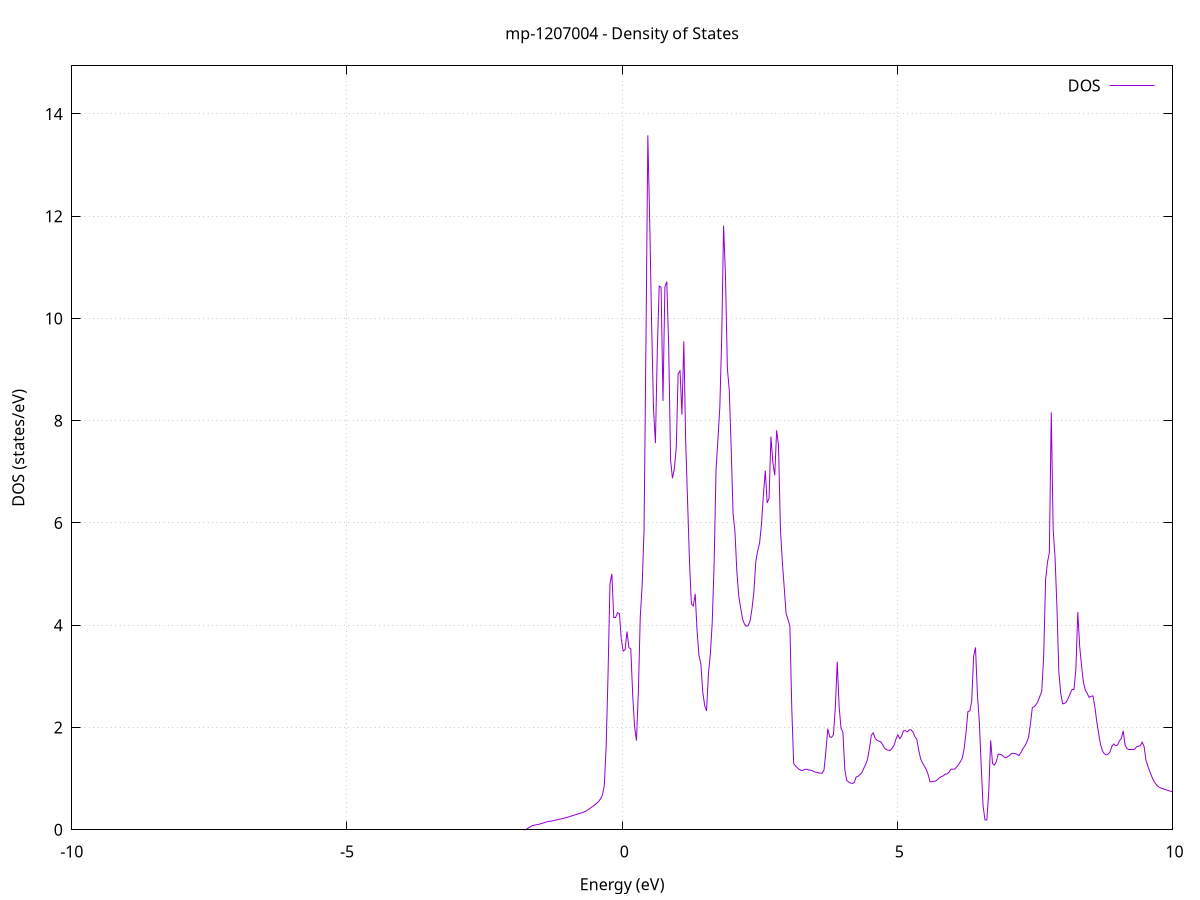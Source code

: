 set title 'mp-1207004 - Density of States'
set xlabel 'Energy (eV)'
set ylabel 'DOS (states/eV)'
set grid
set xrange [-10:10]
set yrange [0:14.940]
set xzeroaxis lt -1
set terminal png size 800,600
set output 'mp-1207004_dos_gnuplot.png'
plot '-' using 1:2 with lines title 'DOS'
-28.785400 0.000000
-28.751000 0.000000
-28.716600 0.000000
-28.682200 0.000000
-28.647800 0.000000
-28.613400 0.000000
-28.578900 0.000000
-28.544500 0.000000
-28.510100 0.000000
-28.475700 0.000000
-28.441300 0.000000
-28.406900 0.000000
-28.372500 0.000000
-28.338000 0.000000
-28.303600 0.000000
-28.269200 0.000000
-28.234800 0.000000
-28.200400 0.000000
-28.166000 0.000000
-28.131600 0.000000
-28.097100 0.000000
-28.062700 0.000000
-28.028300 0.000000
-27.993900 0.000000
-27.959500 0.000000
-27.925100 0.000000
-27.890700 0.000000
-27.856200 0.000000
-27.821800 0.000000
-27.787400 0.000000
-27.753000 0.000000
-27.718600 0.000000
-27.684200 0.000000
-27.649800 0.000000
-27.615300 0.000000
-27.580900 0.000000
-27.546500 0.000000
-27.512100 0.000000
-27.477700 0.000000
-27.443300 0.000000
-27.408900 0.000000
-27.374400 0.000000
-27.340000 0.000000
-27.305600 0.000000
-27.271200 0.000000
-27.236800 0.000000
-27.202400 0.000000
-27.168000 0.000000
-27.133500 0.000000
-27.099100 0.000000
-27.064700 0.000000
-27.030300 0.000000
-26.995900 0.000000
-26.961500 0.000000
-26.927100 0.000000
-26.892600 0.000000
-26.858200 0.000000
-26.823800 0.000000
-26.789400 0.000000
-26.755000 0.000000
-26.720600 0.000000
-26.686200 0.000000
-26.651700 0.000000
-26.617300 0.000000
-26.582900 0.000000
-26.548500 0.000000
-26.514100 0.000000
-26.479700 0.000000
-26.445200 0.000000
-26.410800 0.000000
-26.376400 0.000000
-26.342000 0.000000
-26.307600 0.000000
-26.273200 0.000000
-26.238800 0.000000
-26.204300 0.000000
-26.169900 0.000000
-26.135500 0.000000
-26.101100 0.000000
-26.066700 0.000000
-26.032300 0.000000
-25.997900 0.000000
-25.963400 0.000000
-25.929000 0.000000
-25.894600 0.000000
-25.860200 0.000000
-25.825800 0.000000
-25.791400 0.000000
-25.757000 0.000000
-25.722500 0.000000
-25.688100 0.000000
-25.653700 21.193500
-25.619300 19.399100
-25.584900 14.415400
-25.550500 41.039700
-25.516100 13.663500
-25.481600 19.087900
-25.447200 0.000000
-25.412800 0.000000
-25.378400 0.000000
-25.344000 0.000000
-25.309600 0.000000
-25.275200 0.000000
-25.240700 0.000000
-25.206300 0.000000
-25.171900 0.000000
-25.137500 0.000000
-25.103100 0.000000
-25.068700 0.000000
-25.034300 0.000000
-24.999800 0.000000
-24.965400 0.000000
-24.931000 0.000000
-24.896600 0.000000
-24.862200 0.000000
-24.827800 0.000000
-24.793400 0.000000
-24.758900 0.000000
-24.724500 0.000000
-24.690100 0.000000
-24.655700 0.000000
-24.621300 0.000000
-24.586900 0.000000
-24.552500 0.000000
-24.518000 0.000000
-24.483600 0.000000
-24.449200 0.000000
-24.414800 0.000000
-24.380400 0.000000
-24.346000 0.000000
-24.311600 0.000000
-24.277100 0.000000
-24.242700 0.000000
-24.208300 0.000000
-24.173900 0.000000
-24.139500 0.000000
-24.105100 0.000000
-24.070700 0.000000
-24.036200 0.000000
-24.001800 0.000000
-23.967400 0.000000
-23.933000 0.000000
-23.898600 0.000000
-23.864200 0.000000
-23.829800 0.000000
-23.795300 0.000000
-23.760900 0.000000
-23.726500 0.000000
-23.692100 0.000000
-23.657700 0.000000
-23.623300 0.000000
-23.588800 0.000000
-23.554400 0.000000
-23.520000 0.000000
-23.485600 0.000000
-23.451200 0.000000
-23.416800 0.000000
-23.382400 0.000000
-23.347900 0.000000
-23.313500 0.000000
-23.279100 0.000000
-23.244700 0.000000
-23.210300 0.000000
-23.175900 0.000000
-23.141500 0.000000
-23.107000 0.000000
-23.072600 0.000000
-23.038200 0.000000
-23.003800 0.000000
-22.969400 0.000000
-22.935000 0.000000
-22.900600 0.000000
-22.866100 0.000000
-22.831700 0.000000
-22.797300 0.000000
-22.762900 0.000000
-22.728500 0.000000
-22.694100 0.000000
-22.659700 0.000000
-22.625200 0.000000
-22.590800 0.000000
-22.556400 0.000000
-22.522000 0.000000
-22.487600 0.000000
-22.453200 0.000000
-22.418800 0.000000
-22.384300 0.000000
-22.349900 0.000000
-22.315500 0.000000
-22.281100 0.000000
-22.246700 0.000000
-22.212300 0.000000
-22.177900 0.000000
-22.143400 0.000000
-22.109000 0.000000
-22.074600 0.000000
-22.040200 0.000000
-22.005800 0.000000
-21.971400 0.000000
-21.937000 0.000000
-21.902500 0.000000
-21.868100 0.000000
-21.833700 0.000000
-21.799300 0.000000
-21.764900 0.000000
-21.730500 0.000000
-21.696100 0.000000
-21.661600 0.000000
-21.627200 0.000000
-21.592800 0.000000
-21.558400 0.000000
-21.524000 0.000000
-21.489600 0.000000
-21.455200 0.000000
-21.420700 0.000000
-21.386300 0.000000
-21.351900 0.000000
-21.317500 0.000000
-21.283100 0.000000
-21.248700 0.000000
-21.214300 0.000000
-21.179800 0.000000
-21.145400 0.000000
-21.111000 0.000000
-21.076600 0.000000
-21.042200 0.000000
-21.007800 0.000000
-20.973400 0.000000
-20.938900 0.000000
-20.904500 0.000000
-20.870100 0.000000
-20.835700 0.000000
-20.801300 0.000000
-20.766900 0.000000
-20.732400 0.000000
-20.698000 0.000000
-20.663600 0.000000
-20.629200 0.000000
-20.594800 0.000000
-20.560400 0.000000
-20.526000 0.000000
-20.491500 0.000000
-20.457100 0.000000
-20.422700 0.000000
-20.388300 0.000000
-20.353900 0.000000
-20.319500 0.000000
-20.285100 0.000000
-20.250600 0.000000
-20.216200 0.000000
-20.181800 0.000000
-20.147400 0.000000
-20.113000 0.000000
-20.078600 0.000000
-20.044200 0.000000
-20.009700 0.000000
-19.975300 0.000000
-19.940900 0.000000
-19.906500 0.000000
-19.872100 0.000000
-19.837700 0.000000
-19.803300 0.000000
-19.768800 0.000000
-19.734400 0.000000
-19.700000 0.000000
-19.665600 0.000000
-19.631200 0.000000
-19.596800 0.000000
-19.562400 0.000000
-19.527900 0.000000
-19.493500 0.000000
-19.459100 0.000000
-19.424700 0.000000
-19.390300 0.000000
-19.355900 0.000000
-19.321500 0.000000
-19.287000 0.000000
-19.252600 0.000000
-19.218200 0.000000
-19.183800 0.000000
-19.149400 0.000000
-19.115000 0.000000
-19.080600 0.000000
-19.046100 0.000000
-19.011700 0.000000
-18.977300 0.000000
-18.942900 0.000000
-18.908500 0.000000
-18.874100 0.000000
-18.839700 0.000000
-18.805200 0.000000
-18.770800 0.000000
-18.736400 0.000000
-18.702000 0.000000
-18.667600 0.000000
-18.633200 0.000000
-18.598800 0.000000
-18.564300 0.000000
-18.529900 0.000000
-18.495500 0.000000
-18.461100 0.000000
-18.426700 0.000000
-18.392300 0.000000
-18.357900 0.000000
-18.323400 0.000000
-18.289000 0.000000
-18.254600 0.000000
-18.220200 0.000000
-18.185800 0.000000
-18.151400 0.000000
-18.117000 0.000000
-18.082500 0.000000
-18.048100 0.000000
-18.013700 0.000000
-17.979300 0.000000
-17.944900 0.000000
-17.910500 0.000000
-17.876000 0.000000
-17.841600 0.000000
-17.807200 0.000000
-17.772800 0.000000
-17.738400 0.000000
-17.704000 0.000000
-17.669600 0.000000
-17.635100 0.000000
-17.600700 0.000000
-17.566300 0.000000
-17.531900 0.000000
-17.497500 0.000000
-17.463100 0.000000
-17.428700 0.000000
-17.394200 0.000000
-17.359800 0.000000
-17.325400 0.000000
-17.291000 0.000000
-17.256600 0.000000
-17.222200 0.000000
-17.187800 0.000000
-17.153300 0.000000
-17.118900 0.000000
-17.084500 0.000000
-17.050100 0.000000
-17.015700 0.000000
-16.981300 0.000000
-16.946900 0.000000
-16.912400 0.000000
-16.878000 0.000000
-16.843600 0.000000
-16.809200 0.000000
-16.774800 0.000000
-16.740400 0.000000
-16.706000 0.000000
-16.671500 0.000000
-16.637100 0.000000
-16.602700 0.000000
-16.568300 0.000000
-16.533900 0.000000
-16.499500 0.000000
-16.465100 0.000000
-16.430600 0.000000
-16.396200 0.000000
-16.361800 0.000000
-16.327400 0.000000
-16.293000 0.000000
-16.258600 0.000000
-16.224200 0.000000
-16.189700 0.000000
-16.155300 0.000000
-16.120900 0.000000
-16.086500 0.000000
-16.052100 0.000000
-16.017700 0.000000
-15.983300 0.000000
-15.948800 0.000000
-15.914400 0.000000
-15.880000 0.000000
-15.845600 0.000000
-15.811200 0.000000
-15.776800 0.000000
-15.742400 0.000000
-15.707900 0.000000
-15.673500 0.000000
-15.639100 0.000000
-15.604700 0.000000
-15.570300 0.000000
-15.535900 0.000000
-15.501500 0.000000
-15.467000 0.000000
-15.432600 0.000000
-15.398200 0.000000
-15.363800 0.000000
-15.329400 0.000000
-15.295000 0.000000
-15.260600 0.000000
-15.226100 0.000000
-15.191700 0.000000
-15.157300 0.000000
-15.122900 0.000000
-15.088500 0.000000
-15.054100 0.000000
-15.019600 0.000000
-14.985200 0.000000
-14.950800 0.000000
-14.916400 0.000000
-14.882000 0.000000
-14.847600 0.000000
-14.813200 0.000000
-14.778700 0.000000
-14.744300 0.000000
-14.709900 0.000000
-14.675500 0.000000
-14.641100 0.000000
-14.606700 0.000000
-14.572300 0.000000
-14.537800 0.000000
-14.503400 0.000000
-14.469000 0.000000
-14.434600 0.000000
-14.400200 0.000000
-14.365800 0.000000
-14.331400 0.000000
-14.296900 0.000000
-14.262500 0.000000
-14.228100 0.000000
-14.193700 0.000000
-14.159300 0.000000
-14.124900 0.000000
-14.090500 0.000000
-14.056000 0.000000
-14.021600 0.000000
-13.987200 0.000000
-13.952800 0.000000
-13.918400 0.000000
-13.884000 0.000000
-13.849600 0.000000
-13.815100 0.000000
-13.780700 0.000000
-13.746300 0.000000
-13.711900 0.000000
-13.677500 0.000000
-13.643100 0.000000
-13.608700 0.000000
-13.574200 0.000000
-13.539800 0.000000
-13.505400 0.000000
-13.471000 0.000000
-13.436600 0.000000
-13.402200 0.000000
-13.367800 0.000000
-13.333300 0.000000
-13.298900 0.000000
-13.264500 0.000000
-13.230100 0.000000
-13.195700 0.000000
-13.161300 0.000000
-13.126900 0.000000
-13.092400 0.000000
-13.058000 0.000000
-13.023600 0.000000
-12.989200 0.000000
-12.954800 0.000000
-12.920400 0.000000
-12.886000 0.000000
-12.851500 0.000000
-12.817100 0.000000
-12.782700 0.000000
-12.748300 0.000000
-12.713900 0.000000
-12.679500 0.000000
-12.645100 0.000000
-12.610600 0.000000
-12.576200 0.000000
-12.541800 0.000000
-12.507400 0.000000
-12.473000 0.000000
-12.438600 0.000000
-12.404200 0.000000
-12.369700 0.000000
-12.335300 0.000000
-12.300900 0.000000
-12.266500 0.000000
-12.232100 0.000000
-12.197700 0.000000
-12.163200 0.000000
-12.128800 0.000000
-12.094400 0.000000
-12.060000 0.000000
-12.025600 0.000000
-11.991200 0.000000
-11.956800 0.000000
-11.922300 0.000000
-11.887900 0.000000
-11.853500 0.000000
-11.819100 0.000000
-11.784700 0.000000
-11.750300 0.000000
-11.715900 0.000000
-11.681400 0.000000
-11.647000 0.000000
-11.612600 0.000000
-11.578200 0.000000
-11.543800 0.000000
-11.509400 0.000000
-11.475000 0.000000
-11.440500 0.000000
-11.406100 0.000000
-11.371700 0.000000
-11.337300 0.000000
-11.302900 0.000000
-11.268500 0.000000
-11.234100 0.000000
-11.199600 0.000000
-11.165200 0.000000
-11.130800 0.000000
-11.096400 0.000000
-11.062000 0.000000
-11.027600 0.000000
-10.993200 0.000000
-10.958700 0.000000
-10.924300 0.000000
-10.889900 0.000000
-10.855500 0.000000
-10.821100 0.000000
-10.786700 0.000000
-10.752300 0.000000
-10.717800 0.000000
-10.683400 0.000000
-10.649000 0.000000
-10.614600 0.000000
-10.580200 0.000000
-10.545800 0.000000
-10.511400 0.000000
-10.476900 0.000000
-10.442500 0.000000
-10.408100 0.000000
-10.373700 0.000000
-10.339300 0.000000
-10.304900 0.000000
-10.270500 0.000000
-10.236000 0.000000
-10.201600 0.000000
-10.167200 0.000000
-10.132800 0.000000
-10.098400 0.000000
-10.064000 0.000000
-10.029600 0.000000
-9.995100 0.000000
-9.960700 0.000000
-9.926300 0.000000
-9.891900 0.000000
-9.857500 0.000000
-9.823100 0.000000
-9.788700 0.000000
-9.754200 0.000000
-9.719800 0.000000
-9.685400 0.000000
-9.651000 0.000000
-9.616600 0.000000
-9.582200 0.000000
-9.547800 0.000000
-9.513300 0.000000
-9.478900 0.000000
-9.444500 0.000000
-9.410100 0.000000
-9.375700 0.000000
-9.341300 0.000000
-9.306800 0.000000
-9.272400 0.000000
-9.238000 0.000000
-9.203600 0.000000
-9.169200 0.000000
-9.134800 0.000000
-9.100400 0.000000
-9.065900 0.000000
-9.031500 0.000000
-8.997100 0.000000
-8.962700 0.000000
-8.928300 0.000000
-8.893900 0.000000
-8.859500 0.000000
-8.825000 0.000000
-8.790600 0.000000
-8.756200 0.000000
-8.721800 0.000000
-8.687400 0.000000
-8.653000 0.000000
-8.618600 0.000000
-8.584100 0.000000
-8.549700 0.000000
-8.515300 0.000000
-8.480900 0.000000
-8.446500 0.000000
-8.412100 0.000000
-8.377700 0.000000
-8.343200 0.000000
-8.308800 0.000000
-8.274400 0.000000
-8.240000 0.000000
-8.205600 0.000000
-8.171200 0.000000
-8.136800 0.000000
-8.102300 0.000000
-8.067900 0.000000
-8.033500 0.000000
-7.999100 0.000000
-7.964700 0.000000
-7.930300 0.000000
-7.895900 0.000000
-7.861400 0.000000
-7.827000 0.000000
-7.792600 0.000000
-7.758200 0.000000
-7.723800 0.000000
-7.689400 0.000000
-7.655000 0.000000
-7.620500 0.000000
-7.586100 0.000000
-7.551700 0.000000
-7.517300 0.000000
-7.482900 0.000000
-7.448500 0.000000
-7.414100 0.000000
-7.379600 0.000000
-7.345200 0.000000
-7.310800 0.000000
-7.276400 0.000000
-7.242000 0.000000
-7.207600 0.000000
-7.173200 0.000000
-7.138700 0.000000
-7.104300 0.000000
-7.069900 0.000000
-7.035500 0.000000
-7.001100 0.000000
-6.966700 0.000000
-6.932300 0.000000
-6.897800 0.000000
-6.863400 0.000000
-6.829000 0.000000
-6.794600 0.000000
-6.760200 0.000000
-6.725800 0.000000
-6.691400 0.000000
-6.656900 0.000000
-6.622500 0.000000
-6.588100 0.000000
-6.553700 0.000000
-6.519300 0.000000
-6.484900 0.000000
-6.450400 0.000000
-6.416000 0.000000
-6.381600 0.000000
-6.347200 0.000000
-6.312800 0.000000
-6.278400 0.000000
-6.244000 0.000000
-6.209500 0.000000
-6.175100 0.000000
-6.140700 0.000000
-6.106300 0.000000
-6.071900 0.000000
-6.037500 0.000000
-6.003100 0.000000
-5.968600 0.000000
-5.934200 0.000000
-5.899800 0.000000
-5.865400 0.000000
-5.831000 0.000000
-5.796600 0.000000
-5.762200 0.000000
-5.727700 0.000000
-5.693300 0.000000
-5.658900 0.000000
-5.624500 0.000000
-5.590100 0.000000
-5.555700 0.000000
-5.521300 0.000000
-5.486800 0.000000
-5.452400 0.000000
-5.418000 0.000000
-5.383600 0.000000
-5.349200 0.000000
-5.314800 0.000000
-5.280400 0.000000
-5.245900 0.000000
-5.211500 0.000000
-5.177100 0.000000
-5.142700 0.000000
-5.108300 0.000000
-5.073900 0.000000
-5.039500 0.000000
-5.005000 0.000000
-4.970600 0.000000
-4.936200 0.000000
-4.901800 0.000000
-4.867400 0.000000
-4.833000 0.000000
-4.798600 0.000000
-4.764100 0.000000
-4.729700 0.000000
-4.695300 0.000000
-4.660900 0.000000
-4.626500 0.000000
-4.592100 0.000000
-4.557700 0.000000
-4.523200 0.000000
-4.488800 0.000000
-4.454400 0.000000
-4.420000 0.000000
-4.385600 0.000000
-4.351200 0.000000
-4.316800 0.000000
-4.282300 0.000000
-4.247900 0.000000
-4.213500 0.000000
-4.179100 0.000000
-4.144700 0.000000
-4.110300 0.000000
-4.075900 0.000000
-4.041400 0.000000
-4.007000 0.000000
-3.972600 0.000000
-3.938200 0.000000
-3.903800 0.000000
-3.869400 0.000000
-3.835000 0.000000
-3.800500 0.000000
-3.766100 0.000000
-3.731700 0.000000
-3.697300 0.000000
-3.662900 0.000000
-3.628500 0.000000
-3.594000 0.000000
-3.559600 0.000000
-3.525200 0.000000
-3.490800 0.000000
-3.456400 0.000000
-3.422000 0.000000
-3.387600 0.000000
-3.353100 0.000000
-3.318700 0.000000
-3.284300 0.000000
-3.249900 0.000000
-3.215500 0.000000
-3.181100 0.000000
-3.146700 0.000000
-3.112200 0.000000
-3.077800 0.000000
-3.043400 0.000000
-3.009000 0.000000
-2.974600 0.000000
-2.940200 0.000000
-2.905800 0.000000
-2.871300 0.000000
-2.836900 0.000000
-2.802500 0.000000
-2.768100 0.000000
-2.733700 0.000000
-2.699300 0.000000
-2.664900 0.000000
-2.630400 0.000000
-2.596000 0.000000
-2.561600 0.000000
-2.527200 0.000000
-2.492800 0.000000
-2.458400 0.000000
-2.424000 0.000000
-2.389500 0.000000
-2.355100 0.000000
-2.320700 0.000000
-2.286300 0.000000
-2.251900 0.000000
-2.217500 0.000000
-2.183100 0.000000
-2.148600 0.000000
-2.114200 0.000000
-2.079800 0.000000
-2.045400 0.000000
-2.011000 0.000000
-1.976600 0.000000
-1.942200 0.000000
-1.907700 0.000000
-1.873300 0.000000
-1.838900 0.000000
-1.804500 0.000000
-1.770100 0.000500
-1.735700 0.011800
-1.701300 0.036400
-1.666800 0.060800
-1.632400 0.079600
-1.598000 0.089100
-1.563600 0.097800
-1.529200 0.102900
-1.494800 0.112200
-1.460400 0.123300
-1.425900 0.134900
-1.391500 0.147000
-1.357100 0.158500
-1.322700 0.165800
-1.288300 0.169800
-1.253900 0.178400
-1.219500 0.186200
-1.185000 0.194200
-1.150600 0.202200
-1.116200 0.210800
-1.081800 0.219600
-1.047400 0.228600
-1.013000 0.238200
-0.978600 0.249200
-0.944100 0.261300
-0.909700 0.273700
-0.875300 0.285000
-0.840900 0.296300
-0.806500 0.307500
-0.772100 0.319500
-0.737600 0.331800
-0.703200 0.344400
-0.668800 0.358900
-0.634400 0.382800
-0.600000 0.406300
-0.565600 0.432500
-0.531200 0.459500
-0.496700 0.488000
-0.462300 0.518200
-0.427900 0.553500
-0.393500 0.603900
-0.359100 0.678700
-0.324700 0.856600
-0.290300 1.632500
-0.255800 3.062300
-0.221400 4.808200
-0.187000 5.005500
-0.152600 4.151800
-0.118200 4.153300
-0.083800 4.246600
-0.049400 4.227400
-0.014900 3.723000
0.019500 3.493800
0.053900 3.523700
0.088300 3.876900
0.122700 3.560200
0.157100 3.541900
0.191500 2.637400
0.226000 2.018400
0.260400 1.743900
0.294800 2.705800
0.329200 4.161600
0.363600 4.776300
0.398000 5.855300
0.432400 9.503700
0.466900 13.581800
0.501300 11.870700
0.535700 9.888000
0.570100 8.225500
0.604500 7.563000
0.638900 9.374400
0.673300 10.633300
0.707800 10.608600
0.742200 8.388400
0.776600 10.611500
0.811000 10.721000
0.845400 9.471900
0.879800 7.233700
0.914200 6.875900
0.948700 7.061900
0.983100 7.471100
1.017500 8.921300
1.051900 8.974100
1.086300 8.118300
1.120700 9.553100
1.155100 7.574200
1.189600 6.406000
1.224000 5.238000
1.258400 4.416100
1.292800 4.378400
1.327200 4.614000
1.361600 3.888500
1.396000 3.411400
1.430500 3.247500
1.464900 2.694000
1.499300 2.433100
1.533700 2.322900
1.568100 3.056100
1.602500 3.429300
1.636900 4.053200
1.671400 5.205400
1.705800 7.033300
1.740200 7.629300
1.774600 8.258100
1.809000 9.613100
1.843400 11.814700
1.877800 10.822600
1.912300 9.022900
1.946700 8.592700
1.981100 7.463200
2.015500 6.182700
2.049900 5.836700
2.084300 5.048800
2.118800 4.571800
2.153200 4.340800
2.187600 4.126200
2.222000 4.023200
2.256400 3.979200
2.290800 3.992700
2.325200 4.086600
2.359700 4.327000
2.394100 4.660100
2.428500 5.246400
2.462900 5.456600
2.497300 5.604700
2.531700 5.973100
2.566100 6.541100
2.600600 7.024100
2.635000 6.393700
2.669400 6.480200
2.703800 7.690500
2.738200 7.181600
2.772600 6.932400
2.807000 7.811400
2.841500 7.516200
2.875900 5.890000
2.910300 5.244100
2.944700 4.741900
2.979100 4.227800
3.013500 4.111900
3.047900 3.988900
3.082400 2.367500
3.116800 1.294100
3.151200 1.247600
3.185600 1.211100
3.220000 1.179800
3.254400 1.159500
3.288800 1.165400
3.323300 1.182600
3.357700 1.182900
3.392100 1.167400
3.426500 1.164700
3.460900 1.153200
3.495300 1.132700
3.529700 1.124700
3.564200 1.115800
3.598600 1.106500
3.633000 1.107000
3.667400 1.164900
3.701800 1.532700
3.736200 1.975500
3.770600 1.819300
3.805100 1.807100
3.839500 1.860400
3.873900 2.395900
3.908300 3.286700
3.942700 2.407600
3.977100 1.983700
4.011500 1.905000
4.046000 1.174800
4.080400 0.964100
4.114800 0.934800
4.149200 0.915400
4.183600 0.906500
4.218000 0.927100
4.252400 1.033700
4.286900 1.045400
4.321300 1.079600
4.355700 1.118800
4.390100 1.199800
4.424500 1.278200
4.458900 1.383700
4.493300 1.590600
4.527800 1.850100
4.562200 1.894500
4.596600 1.789400
4.631000 1.750900
4.665400 1.731800
4.699800 1.719900
4.734200 1.663400
4.768700 1.594900
4.803100 1.567300
4.837500 1.555100
4.871900 1.551700
4.906300 1.595400
4.940700 1.650400
4.975200 1.772400
5.009600 1.858200
5.044000 1.782400
5.078400 1.832700
5.112800 1.936800
5.147200 1.936000
5.181600 1.914400
5.216100 1.955100
5.250500 1.954000
5.284900 1.910900
5.319300 1.819800
5.353700 1.770900
5.388100 1.563000
5.422500 1.389800
5.457000 1.309400
5.491400 1.241400
5.525800 1.181800
5.560200 1.077900
5.594600 0.937400
5.629000 0.939200
5.663400 0.946500
5.697900 0.954700
5.732300 0.980300
5.766700 1.017900
5.801100 1.040700
5.835500 1.054600
5.869900 1.090400
5.904300 1.091600
5.938800 1.123800
5.973200 1.184800
6.007600 1.184700
6.042000 1.187000
6.076400 1.226000
6.110800 1.273400
6.145200 1.331400
6.179700 1.398400
6.214100 1.587000
6.248500 1.904800
6.282900 2.311800
6.317300 2.323900
6.351700 2.515400
6.386100 3.391700
6.420600 3.566300
6.455000 2.648800
6.489400 2.125000
6.523800 1.266500
6.558200 0.470600
6.592600 0.193300
6.627000 0.193600
6.661500 0.756100
6.695900 1.749000
6.730300 1.294600
6.764700 1.264900
6.799100 1.336000
6.833500 1.480700
6.867900 1.474100
6.902400 1.460500
6.936800 1.424600
6.971200 1.408400
7.005600 1.431100
7.040000 1.452900
7.074400 1.494200
7.108800 1.494300
7.143300 1.489100
7.177700 1.475000
7.212100 1.452800
7.246500 1.512800
7.280900 1.584800
7.315300 1.637100
7.349700 1.708800
7.384200 1.810500
7.418600 2.069700
7.453000 2.388100
7.487400 2.405600
7.521800 2.451000
7.556200 2.513700
7.590600 2.612400
7.625100 2.715700
7.659500 3.397200
7.693900 4.886700
7.728300 5.230900
7.762700 5.419500
7.797100 8.164600
7.831600 5.872300
7.866000 5.321500
7.900400 4.351800
7.934800 3.087000
7.969200 2.666200
8.003600 2.463900
8.038000 2.471600
8.072500 2.500200
8.106900 2.576600
8.141300 2.666200
8.175700 2.744800
8.210100 2.740800
8.244500 3.136800
8.278900 4.256600
8.313400 3.588900
8.347800 3.204800
8.382200 2.878100
8.416600 2.732700
8.451000 2.665900
8.485400 2.590000
8.519800 2.609100
8.554300 2.618400
8.588700 2.409900
8.623100 2.122800
8.657500 1.887000
8.691900 1.669300
8.726300 1.545100
8.760700 1.488400
8.795200 1.463800
8.829600 1.478200
8.864000 1.520500
8.898400 1.630100
8.932800 1.678500
8.967200 1.645200
9.001600 1.657000
9.036100 1.739000
9.070500 1.788300
9.104900 1.936300
9.139300 1.652400
9.173700 1.588300
9.208100 1.570100
9.242500 1.570100
9.277000 1.570900
9.311400 1.571800
9.345800 1.623500
9.380200 1.635800
9.414600 1.640600
9.449000 1.713900
9.483400 1.630200
9.517900 1.359500
9.552300 1.245500
9.586700 1.144200
9.621100 1.046300
9.655500 0.960600
9.689900 0.906600
9.724300 0.860200
9.758800 0.830900
9.793200 0.814100
9.827600 0.801900
9.862000 0.788400
9.896400 0.776600
9.930800 0.765200
9.965200 0.752900
9.999700 0.743100
10.034100 0.733500
10.068500 0.725200
10.102900 0.833900
10.137300 0.908700
10.171700 0.937100
10.206100 1.006200
10.240600 1.079100
10.275000 1.158200
10.309400 1.261300
10.343800 1.365700
10.378200 1.465400
10.412600 1.513600
10.447000 1.762300
10.481500 2.079900
10.515900 2.390900
10.550300 2.318100
10.584700 2.078400
10.619100 1.967200
10.653500 2.001400
10.688000 1.950800
10.722400 1.836500
10.756800 1.717300
10.791200 1.629900
10.825600 1.564000
10.860000 1.513800
10.894400 1.468300
10.928900 1.447700
10.963300 1.433900
10.997700 1.563400
11.032100 1.581200
11.066500 1.700600
11.100900 1.696100
11.135300 1.565900
11.169800 1.332900
11.204200 1.174200
11.238600 1.099300
11.273000 1.062100
11.307400 1.054600
11.341800 1.044800
11.376200 1.008800
11.410700 0.960700
11.445100 0.899100
11.479500 0.845800
11.513900 0.817000
11.548300 0.786300
11.582700 0.753900
11.617100 0.719200
11.651600 0.680400
11.686000 0.653200
11.720400 0.632400
11.754800 0.595700
11.789200 0.557200
11.823600 0.518900
11.858000 0.451400
11.892500 0.440700
11.926900 0.431400
11.961300 0.422900
11.995700 0.418800
12.030100 0.414100
12.064500 0.408900
12.098900 0.403300
12.133400 0.397200
12.167800 0.390300
12.202200 0.378600
12.236600 0.369200
12.271000 0.359900
12.305400 0.350800
12.339800 0.341900
12.374300 0.333500
12.408700 0.327700
12.443100 0.323000
12.477500 0.318000
12.511900 0.332500
12.546300 0.361900
12.580700 0.365000
12.615200 0.369000
12.649600 0.596600
12.684000 0.429800
12.718400 0.410200
12.752800 0.406100
12.787200 0.393800
12.821600 0.395800
12.856100 0.398200
12.890500 0.400400
12.924900 0.402300
12.959300 0.403900
12.993700 0.405300
13.028100 0.405900
13.062500 0.409700
13.097000 0.413000
13.131400 0.415600
13.165800 0.418600
13.200200 0.421900
13.234600 0.426400
13.269000 0.432400
13.303400 0.439600
13.337900 0.449500
13.372300 0.463800
13.406700 0.486700
13.441100 0.540900
13.475500 0.618400
13.509900 0.626500
13.544400 0.647600
13.578800 0.664100
13.613200 0.675600
13.647600 0.691100
13.682000 0.688200
13.716400 0.684000
13.750800 0.704300
13.785300 0.735600
13.819700 0.768900
13.854100 0.811600
13.888500 0.864000
13.922900 0.892900
13.957300 0.865200
13.991700 0.846300
14.026200 0.857900
14.060600 0.846600
14.095000 0.841000
14.129400 0.843900
14.163800 0.854500
14.198200 0.865800
14.232600 0.900600
14.267100 0.916700
14.301500 0.950200
14.335900 1.000100
14.370300 1.154500
14.404700 1.169800
14.439100 1.179600
14.473500 1.224200
14.508000 1.285600
14.542400 1.354800
14.576800 1.384300
14.611200 1.400200
14.645600 1.444400
14.680000 1.494800
14.714400 1.612800
14.748900 1.744500
14.783300 1.956800
14.817700 2.149800
14.852100 2.258900
14.886500 2.259000
14.920900 2.136400
14.955300 2.041700
14.989800 1.996000
15.024200 1.828100
15.058600 1.726200
15.093000 1.632700
15.127400 1.544800
15.161800 1.447900
15.196200 1.399500
15.230700 1.342900
15.265100 1.316000
15.299500 1.337900
15.333900 1.407900
15.368300 1.383000
15.402700 1.388800
15.437100 1.406200
15.471600 1.409900
15.506000 1.420600
15.540400 1.448100
15.574800 1.489900
15.609200 1.539600
15.643600 1.578400
15.678000 1.585000
15.712500 1.747500
15.746900 1.863300
15.781300 1.783700
15.815700 1.701800
15.850100 1.655200
15.884500 1.621600
15.918900 1.603100
15.953400 1.618100
15.987800 1.659100
16.022200 1.708200
16.056600 1.770800
16.091000 1.858400
16.125400 1.956900
16.159800 2.075900
16.194300 2.251800
16.228700 2.539400
16.263100 2.952000
16.297500 3.667200
16.331900 4.647900
16.366300 6.760200
16.400800 11.814900
16.435200 4.677200
16.469600 3.530900
16.504000 2.918400
16.538400 2.545100
16.572800 2.291100
16.607200 2.149700
16.641700 2.072800
16.676100 2.006500
16.710500 1.937700
16.744900 1.867500
16.779300 1.823400
16.813700 1.789500
16.848100 1.775900
16.882600 1.752100
16.917000 1.737200
16.951400 1.733400
16.985800 1.736300
17.020200 1.742500
17.054600 1.718400
17.089000 1.717600
17.123500 1.721200
17.157900 1.726900
17.192300 1.720800
17.226700 1.711600
17.261100 1.704600
17.295500 1.707100
17.329900 1.718200
17.364400 1.743000
17.398800 1.616200
17.433200 1.767900
17.467600 1.762800
17.502000 1.819600
17.536400 1.777000
17.570800 1.762800
17.605300 1.755300
17.639700 1.761500
17.674100 1.775000
17.708500 1.807400
17.742900 1.872000
17.777300 2.023500
17.811700 2.036900
17.846200 2.072900
17.880600 2.084900
17.915000 2.058800
17.949400 2.027600
17.983800 2.021800
18.018200 2.057900
18.052600 2.185100
18.087100 2.275600
18.121500 2.307400
18.155900 2.315300
18.190300 2.241100
18.224700 2.186200
18.259100 2.129900
18.293500 1.960400
18.328000 1.910000
18.362400 1.939100
18.396800 1.981500
18.431200 2.036000
18.465600 1.996600
18.500000 1.894800
18.534400 1.836400
18.568900 1.814100
18.603300 1.810900
18.637700 1.790800
18.672100 1.741900
18.706500 1.654900
18.740900 1.592500
18.775300 1.554100
18.809800 1.537300
18.844200 1.564500
18.878600 1.594100
18.913000 1.558000
18.947400 1.535400
18.981800 1.506000
19.016200 1.446000
19.050700 1.385100
19.085100 1.347000
19.119500 1.311900
19.153900 1.292700
19.188300 1.349400
19.222700 1.333000
19.257200 1.318800
19.291600 1.305000
19.326000 1.299500
19.360400 1.302000
19.394800 1.326900
19.429200 1.355800
19.463600 1.381500
19.498100 1.445400
19.532500 1.447000
19.566900 1.435100
19.601300 1.457000
19.635700 1.457200
19.670100 1.473800
19.704500 1.484000
19.739000 1.498700
19.773400 1.496600
19.807800 1.499300
19.842200 1.542200
19.876600 1.654500
19.911000 1.808700
19.945400 2.020600
19.979900 1.958200
20.014300 1.713600
20.048700 1.621100
20.083100 1.607700
20.117500 1.614300
20.151900 1.651900
20.186300 1.715800
20.220800 1.812900
20.255200 1.738800
20.289600 1.764700
20.324000 1.797100
20.358400 1.849800
20.392800 1.909800
20.427200 1.997000
20.461700 2.201400
20.496100 2.267100
20.530500 2.137800
20.564900 2.130700
20.599300 2.159700
20.633700 2.207500
20.668100 2.280800
20.702600 2.266800
20.737000 2.046600
20.771400 2.005600
20.805800 1.948800
20.840200 1.951100
20.874600 1.931000
20.909000 1.839900
20.943500 1.835200
20.977900 1.858000
21.012300 1.943300
21.046700 1.958000
21.081100 1.966000
21.115500 2.002400
21.149900 2.056000
21.184400 2.059400
21.218800 2.026000
21.253200 1.992100
21.287600 1.966900
21.322000 1.980400
21.356400 1.998000
21.390800 2.067600
21.425300 2.079500
21.459700 2.089800
21.494100 2.109900
21.528500 2.137800
21.562900 2.188700
21.597300 2.230400
21.631700 2.334500
21.666200 2.434300
21.700600 2.590800
21.735000 2.498500
21.769400 2.523500
21.803800 2.410900
21.838200 2.361900
21.872600 2.321600
21.907100 2.287900
21.941500 2.297200
21.975900 2.249600
22.010300 2.157700
22.044700 1.911200
22.079100 1.814300
22.113600 1.765100
22.148000 1.747700
22.182400 1.758200
22.216800 1.764200
22.251200 1.733300
22.285600 1.697300
22.320000 1.659400
22.354500 1.642600
22.388900 1.669500
22.423300 1.723700
22.457700 1.774600
22.492100 1.880900
22.526500 2.026200
22.560900 2.069100
22.595400 2.078800
22.629800 2.014800
22.664200 1.959500
22.698600 1.906400
22.733000 1.865300
22.767400 1.756700
22.801800 1.745900
22.836300 1.719900
22.870700 1.720100
22.905100 1.729500
22.939500 1.764800
22.973900 1.816600
23.008300 1.612000
23.042700 1.497000
23.077200 1.487700
23.111600 1.471400
23.146000 1.323300
23.180400 1.202000
23.214800 1.123300
23.249200 1.105800
23.283600 1.239400
23.318100 1.389500
23.352500 1.474100
23.386900 1.570900
23.421300 1.751200
23.455700 1.607100
23.490100 1.582100
23.524500 1.602600
23.559000 1.595800
23.593400 1.566600
23.627800 1.546800
23.662200 1.558800
23.696600 1.590900
23.731000 1.624300
23.765400 1.714800
23.799900 1.667000
23.834300 1.624200
23.868700 1.622700
23.903100 1.613900
23.937500 1.608900
23.971900 1.587400
24.006300 1.579900
24.040800 1.580600
24.075200 1.592200
24.109600 1.539000
24.144000 1.559100
24.178400 1.499100
24.212800 1.468700
24.247200 1.465100
24.281700 1.505100
24.316100 1.543000
24.350500 1.562300
24.384900 1.577400
24.419300 1.614900
24.453700 1.635800
24.488100 1.647800
24.522600 1.643900
24.557000 1.721000
24.591400 1.685400
24.625800 1.606800
24.660200 1.570900
24.694600 1.555200
24.729100 1.564500
24.763500 1.592500
24.797900 1.589000
24.832300 1.593400
24.866700 1.565800
24.901100 1.541700
24.935500 1.524400
24.970000 1.521300
25.004400 1.519800
25.038800 1.478000
25.073200 1.464700
25.107600 1.456700
25.142000 1.487800
25.176400 1.536700
25.210900 1.591200
25.245300 1.686000
25.279700 1.820500
25.314100 1.982200
25.348500 2.292600
25.382900 2.424100
25.417300 2.549100
25.451800 2.739100
25.486200 2.887000
25.520600 3.271300
25.555000 3.014900
25.589400 2.764000
25.623800 2.565800
25.658200 2.447100
25.692700 2.370300
25.727100 2.426600
25.761500 2.630300
25.795900 2.925900
25.830300 3.285100
25.864700 3.725300
25.899100 4.333000
25.933600 4.961300
25.968000 6.560200
26.002400 8.827500
26.036800 12.307300
26.071200 24.463900
26.105600 35.625900
26.140000 43.460000
26.174500 64.407900
26.208900 52.541300
26.243300 24.567600
26.277700 13.072200
26.312100 8.833900
26.346500 6.696700
26.380900 4.886400
26.415400 3.802000
26.449800 2.772300
26.484200 2.756500
26.518600 2.725800
26.553000 2.773800
26.587400 2.760900
26.621800 2.748300
26.656300 2.413400
26.690700 2.318100
26.725100 2.243200
26.759500 2.216200
26.793900 2.207000
26.828300 2.186500
26.862700 2.172300
26.897200 2.157900
26.931600 2.225700
26.966000 2.224700
27.000400 2.217300
27.034800 2.213600
27.069200 2.294300
27.103600 2.441300
27.138100 2.538100
27.172500 2.594800
27.206900 2.653200
27.241300 2.716000
27.275700 2.728700
27.310100 2.758200
27.344500 2.735100
27.379000 2.735000
27.413400 2.782500
27.447800 2.846600
27.482200 2.788000
27.516600 2.584800
27.551000 2.321600
27.585500 2.130000
27.619900 1.975900
27.654300 1.884100
27.688700 1.834400
27.723100 1.826400
27.757500 1.839400
27.791900 1.853400
27.826400 1.868200
27.860800 1.919900
27.895200 1.947600
27.929600 1.938500
27.964000 1.924600
27.998400 1.895000
28.032800 1.806500
28.067300 1.750900
28.101700 1.744100
28.136100 1.762100
28.170500 1.780400
28.204900 1.795200
28.239300 1.811000
28.273700 1.825400
28.308200 1.837500
28.342600 1.812900
28.377000 1.849100
28.411400 1.922200
28.445800 1.962400
28.480200 2.010000
28.514600 2.083700
28.549100 2.117400
28.583500 2.150300
28.617900 2.082300
28.652300 1.915100
28.686700 1.668000
28.721100 1.503600
28.755500 1.488900
28.790000 1.490100
28.824400 1.507300
28.858800 1.553200
28.893200 1.959600
28.927600 1.678700
28.962000 1.808400
28.996400 1.929700
29.030900 2.050600
29.065300 2.140500
29.099700 2.113500
29.134100 2.072400
29.168500 1.984800
29.202900 1.849400
29.237300 1.792100
29.271800 1.747700
29.306200 1.717000
29.340600 1.693800
29.375000 1.704100
29.409400 1.712900
29.443800 1.744000
29.478200 1.810100
29.512700 1.909700
29.547100 2.031100
29.581500 2.129200
29.615900 2.242800
29.650300 2.336100
29.684700 2.420800
29.719100 2.651600
29.753600 2.663200
29.788000 2.612200
29.822400 2.587500
29.856800 2.596200
29.891200 2.527300
29.925600 2.446400
29.960000 2.412900
29.994500 2.344500
30.028900 2.328300
30.063300 2.435000
30.097700 2.375600
30.132100 2.287400
30.166500 2.260600
30.200900 2.289700
30.235400 2.285700
30.269800 2.268400
30.304200 2.227900
30.338600 2.174800
30.373000 2.128800
30.407400 2.105800
30.441900 2.089500
30.476300 2.077400
30.510700 2.041900
30.545100 1.953200
30.579500 1.902100
30.613900 1.868400
30.648300 1.853700
30.682800 1.847700
30.717200 1.868600
30.751600 1.835600
30.786000 1.832500
30.820400 1.834500
30.854800 1.838600
30.889200 1.830500
30.923700 1.895700
30.958100 1.923400
30.992500 1.969700
31.026900 2.019500
31.061300 2.070500
31.095700 2.113400
31.130100 2.145900
31.164600 2.205500
31.199000 2.218200
31.233400 2.206800
31.267800 2.223300
31.302200 2.234500
31.336600 2.201200
31.371000 2.170600
31.405500 2.149000
31.439900 2.130700
31.474300 2.174100
31.508700 2.205600
31.543100 2.252900
31.577500 2.227400
31.611900 2.193000
31.646400 2.172000
31.680800 2.173200
31.715200 2.100200
31.749600 2.071900
31.784000 2.077200
31.818400 2.188000
31.852800 2.081900
31.887300 2.147800
31.921700 2.190500
31.956100 2.265900
31.990500 2.443800
32.024900 2.477200
32.059300 2.507800
32.093700 2.589500
32.128200 2.652600
32.162600 2.727800
32.197000 2.813900
32.231400 2.875600
32.265800 2.997300
32.300200 2.958600
32.334600 2.934900
32.369100 2.873000
32.403500 2.786100
32.437900 2.804700
32.472300 2.675800
32.506700 2.663500
32.541100 2.561500
32.575500 2.377400
32.610000 2.229100
32.644400 2.278800
32.678800 2.120300
32.713200 2.027500
32.747600 2.010500
32.782000 2.004400
32.816400 2.014900
32.850900 2.046700
32.885300 1.983100
32.919700 1.971500
32.954100 1.948100
32.988500 1.905900
33.022900 1.886200
33.057300 1.856200
33.091800 1.818400
33.126200 1.783800
33.160600 1.746700
33.195000 1.712900
33.229400 1.694100
33.263800 1.736800
33.298300 1.863400
33.332700 1.698700
33.367100 1.590400
33.401500 1.602900
33.435900 1.611500
33.470300 1.642700
33.504700 1.656000
33.539200 1.657800
33.573600 1.735800
33.608000 1.826000
33.642400 1.911200
33.676800 2.006500
33.711200 1.991800
33.745600 1.970000
33.780100 1.998600
33.814500 2.093200
33.848900 2.189100
33.883300 2.181100
33.917700 2.129200
33.952100 2.122400
33.986500 2.121100
34.021000 2.139200
34.055400 2.139400
34.089800 2.124300
34.124200 2.104100
34.158600 2.089000
34.193000 2.057700
34.227400 1.971600
34.261900 1.859700
34.296300 1.887400
34.330700 1.904800
34.365100 1.829300
34.399500 1.765000
34.433900 1.694700
34.468300 1.644500
34.502800 1.640600
34.537200 1.696600
34.571600 1.731000
34.606000 1.757500
34.640400 1.781400
34.674800 1.736900
34.709200 1.763600
34.743700 1.854800
34.778100 2.039300
34.812500 2.217700
34.846900 2.305200
34.881300 2.399800
34.915700 2.256900
34.950100 2.175300
34.984600 2.159400
35.019000 2.049500
35.053400 1.938600
35.087800 1.820400
35.122200 1.677000
35.156600 1.588500
35.191000 1.527700
35.225500 1.468900
35.259900 1.413900
35.294300 1.348000
35.328700 1.278800
35.363100 1.208700
35.397500 1.128000
35.431900 1.060200
35.466400 0.987800
35.500800 0.943200
35.535200 0.892700
35.569600 0.825700
35.604000 0.767900
35.638400 0.721800
35.672800 0.676800
35.707300 0.645200
35.741700 0.604400
35.776100 0.548700
35.810500 0.499300
35.844900 0.458900
35.879300 0.421900
35.913700 0.385300
35.948200 0.351700
35.982600 0.316100
36.017000 0.282400
36.051400 0.263800
36.085800 0.246000
36.120200 0.229300
36.154700 0.213600
36.189100 0.202000
36.223500 0.200900
36.257900 0.150200
36.292300 0.136500
36.326700 0.123300
36.361100 0.111800
36.395600 0.100900
36.430000 0.090500
36.464400 0.080700
36.498800 0.071500
36.533200 0.062900
36.567600 0.090000
36.602000 0.036400
36.636500 0.028800
36.670900 0.022100
36.705300 0.016300
36.739700 0.011400
36.774100 0.007400
36.808500 0.004200
36.842900 0.001900
36.877400 0.000500
36.911800 0.000000
36.946200 0.000000
36.980600 0.000000
37.015000 0.000000
37.049400 0.000000
37.083800 0.000000
37.118300 0.000000
37.152700 0.000000
37.187100 0.000000
37.221500 0.000000
37.255900 0.000000
37.290300 0.000000
37.324700 0.000000
37.359200 0.000000
37.393600 0.000000
37.428000 0.000000
37.462400 0.000000
37.496800 0.000000
37.531200 0.000000
37.565600 0.000000
37.600100 0.000000
37.634500 0.000000
37.668900 0.000000
37.703300 0.000000
37.737700 0.000000
37.772100 0.000000
37.806500 0.000000
37.841000 0.000000
37.875400 0.000000
37.909800 0.000000
37.944200 0.000000
37.978600 0.000000
38.013000 0.000000
38.047400 0.000000
38.081900 0.000000
38.116300 0.000000
38.150700 0.000000
38.185100 0.000000
38.219500 0.000000
38.253900 0.000000
38.288300 0.000000
38.322800 0.000000
38.357200 0.000000
38.391600 0.000000
38.426000 0.000000
38.460400 0.000000
38.494800 0.000000
38.529200 0.000000
38.563700 0.000000
38.598100 0.000000
38.632500 0.000000
38.666900 0.000000
38.701300 0.000000
38.735700 0.000000
38.770100 0.000000
38.804600 0.000000
38.839000 0.000000
38.873400 0.000000
38.907800 0.000000
38.942200 0.000000
38.976600 0.000000
39.011100 0.000000
39.045500 0.000000
39.079900 0.000000
39.114300 0.000000
39.148700 0.000000
39.183100 0.000000
39.217500 0.000000
39.252000 0.000000
39.286400 0.000000
39.320800 0.000000
39.355200 0.000000
39.389600 0.000000
39.424000 0.000000
39.458400 0.000000
39.492900 0.000000
39.527300 0.000000
39.561700 0.000000
39.596100 0.000000
39.630500 0.000000
39.664900 0.000000
39.699300 0.000000
39.733800 0.000000
39.768200 0.000000
39.802600 0.000000
39.837000 0.000000
39.871400 0.000000
39.905800 0.000000
39.940200 0.000000
39.974700 0.000000
40.009100 0.000000
40.043500 0.000000
e
